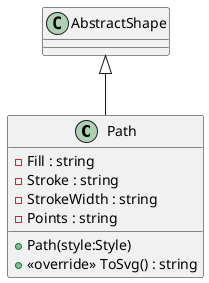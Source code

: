 @startuml
class Path {
    - Fill : string
    - Stroke : string
    - StrokeWidth : string
    - Points : string
    + Path(style:Style)
    + <<override>> ToSvg() : string
}
AbstractShape <|-- Path
@enduml
